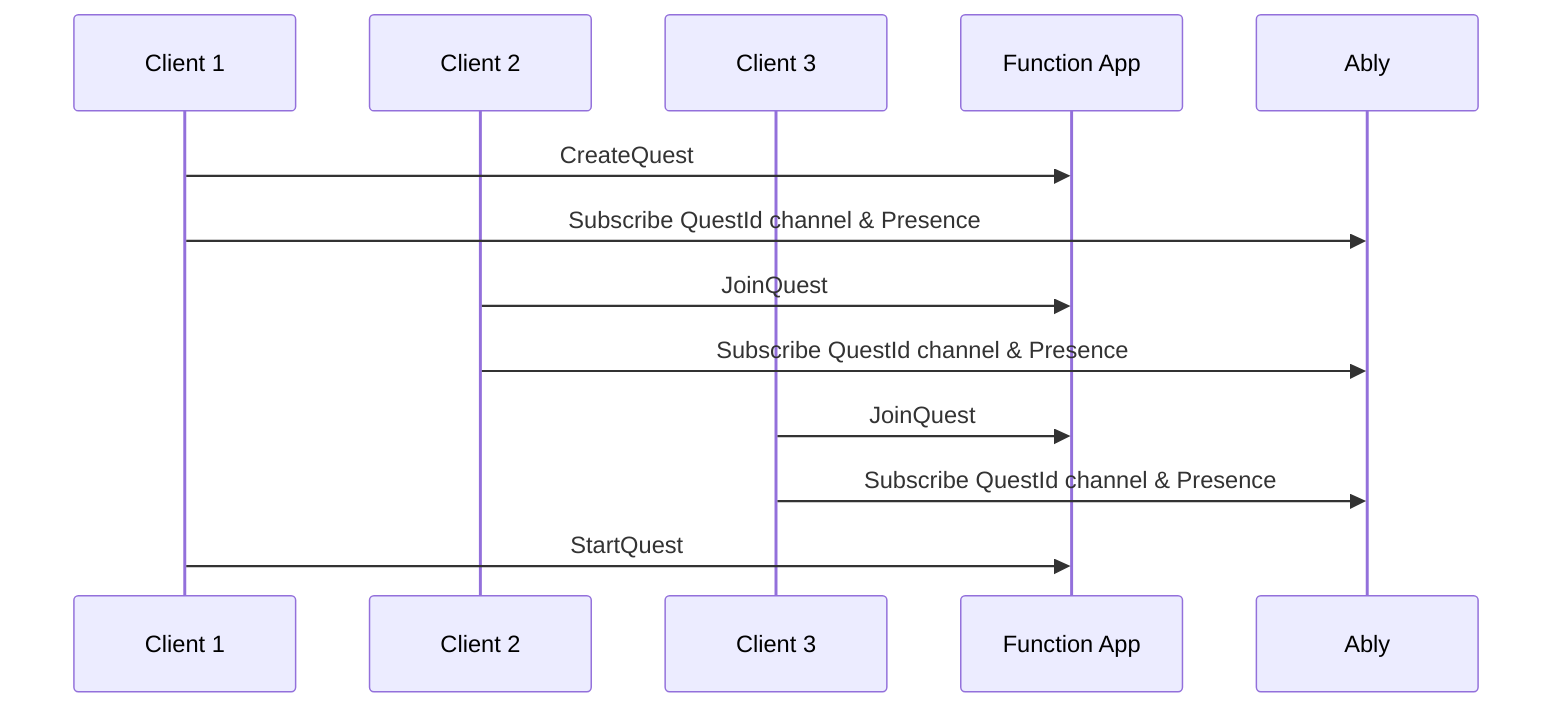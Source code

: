 sequenceDiagram
  participant Client 1
  participant Client 2
  participant Client 3
  Client 1 ->> Function App: CreateQuest
  Client 1 ->> Ably: Subscribe QuestId channel & Presence
  Client 2 ->> Function App: JoinQuest
  Client 2 ->> Ably: Subscribe QuestId channel & Presence
  Client 3 ->> Function App: JoinQuest
  Client 3 ->> Ably: Subscribe QuestId channel & Presence
  Client 1 ->> Function App: StartQuest